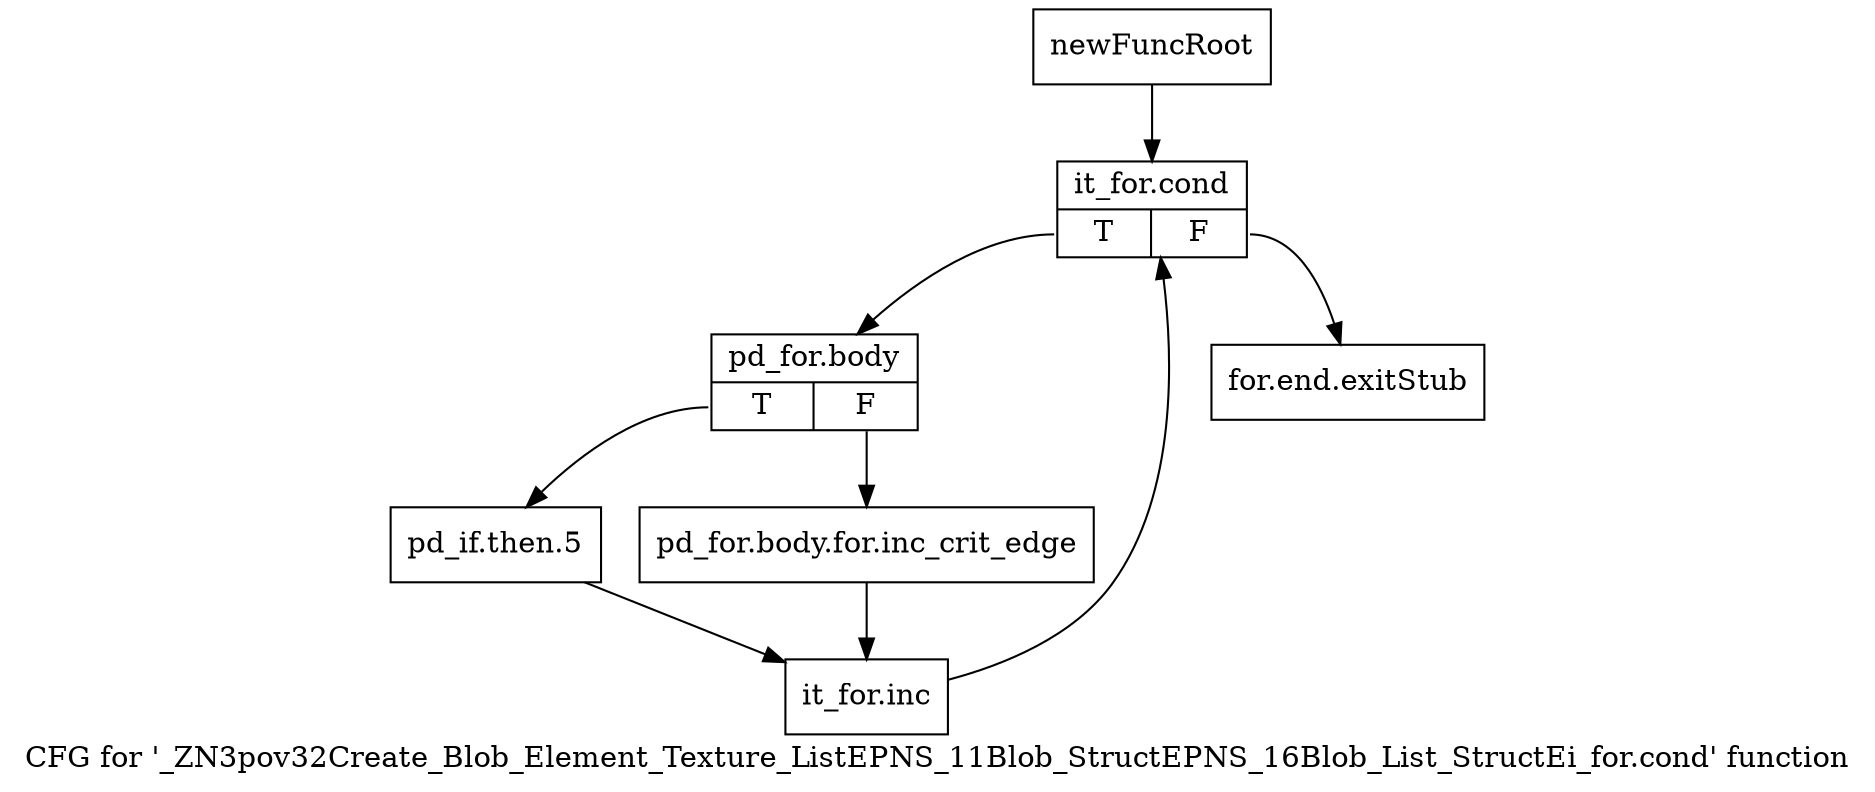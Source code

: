 digraph "CFG for '_ZN3pov32Create_Blob_Element_Texture_ListEPNS_11Blob_StructEPNS_16Blob_List_StructEi_for.cond' function" {
	label="CFG for '_ZN3pov32Create_Blob_Element_Texture_ListEPNS_11Blob_StructEPNS_16Blob_List_StructEi_for.cond' function";

	Node0x232a620 [shape=record,label="{newFuncRoot}"];
	Node0x232a620 -> Node0x232a6c0;
	Node0x232a670 [shape=record,label="{for.end.exitStub}"];
	Node0x232a6c0 [shape=record,label="{it_for.cond|{<s0>T|<s1>F}}"];
	Node0x232a6c0:s0 -> Node0x232a710;
	Node0x232a6c0:s1 -> Node0x232a670;
	Node0x232a710 [shape=record,label="{pd_for.body|{<s0>T|<s1>F}}"];
	Node0x232a710:s0 -> Node0x232a7b0;
	Node0x232a710:s1 -> Node0x232a760;
	Node0x232a760 [shape=record,label="{pd_for.body.for.inc_crit_edge}"];
	Node0x232a760 -> Node0x232a800;
	Node0x232a7b0 [shape=record,label="{pd_if.then.5}"];
	Node0x232a7b0 -> Node0x232a800;
	Node0x232a800 [shape=record,label="{it_for.inc}"];
	Node0x232a800 -> Node0x232a6c0;
}
